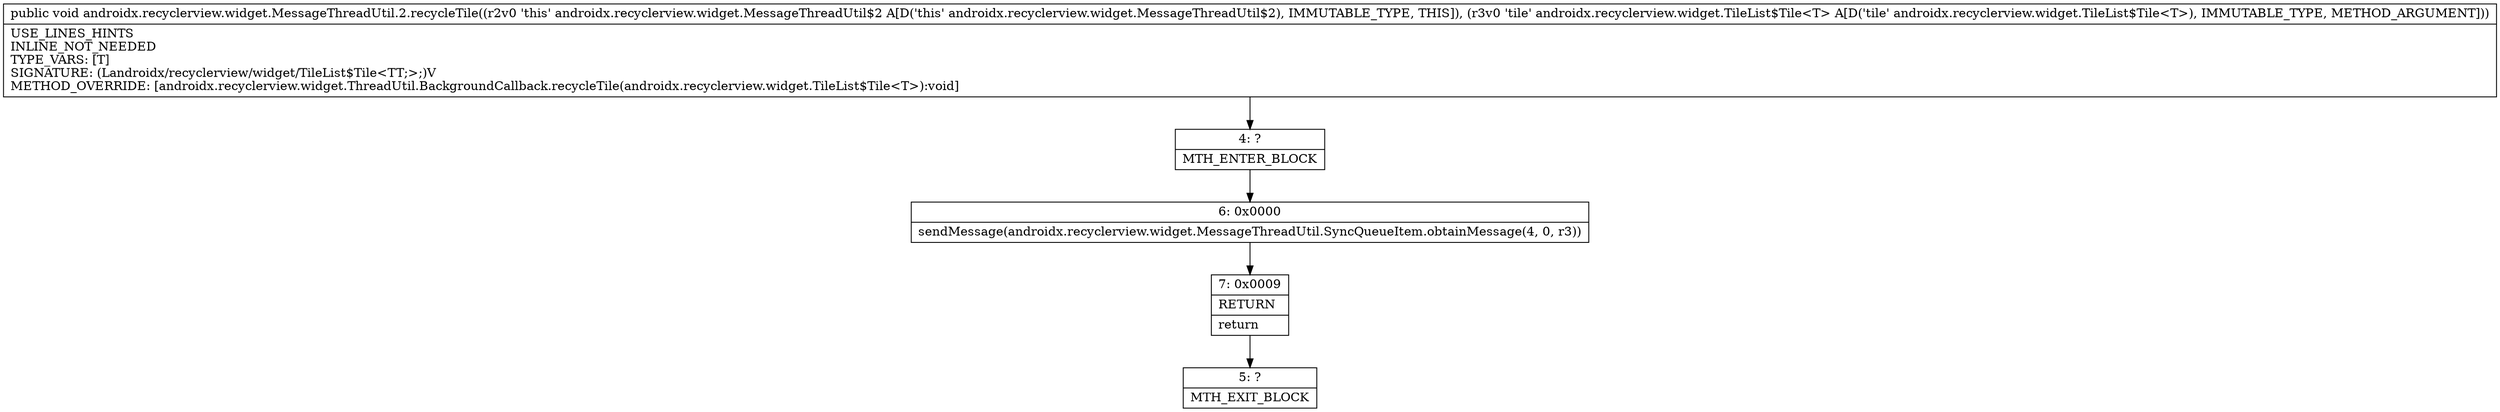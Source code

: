 digraph "CFG forandroidx.recyclerview.widget.MessageThreadUtil.2.recycleTile(Landroidx\/recyclerview\/widget\/TileList$Tile;)V" {
Node_4 [shape=record,label="{4\:\ ?|MTH_ENTER_BLOCK\l}"];
Node_6 [shape=record,label="{6\:\ 0x0000|sendMessage(androidx.recyclerview.widget.MessageThreadUtil.SyncQueueItem.obtainMessage(4, 0, r3))\l}"];
Node_7 [shape=record,label="{7\:\ 0x0009|RETURN\l|return\l}"];
Node_5 [shape=record,label="{5\:\ ?|MTH_EXIT_BLOCK\l}"];
MethodNode[shape=record,label="{public void androidx.recyclerview.widget.MessageThreadUtil.2.recycleTile((r2v0 'this' androidx.recyclerview.widget.MessageThreadUtil$2 A[D('this' androidx.recyclerview.widget.MessageThreadUtil$2), IMMUTABLE_TYPE, THIS]), (r3v0 'tile' androidx.recyclerview.widget.TileList$Tile\<T\> A[D('tile' androidx.recyclerview.widget.TileList$Tile\<T\>), IMMUTABLE_TYPE, METHOD_ARGUMENT]))  | USE_LINES_HINTS\lINLINE_NOT_NEEDED\lTYPE_VARS: [T]\lSIGNATURE: (Landroidx\/recyclerview\/widget\/TileList$Tile\<TT;\>;)V\lMETHOD_OVERRIDE: [androidx.recyclerview.widget.ThreadUtil.BackgroundCallback.recycleTile(androidx.recyclerview.widget.TileList$Tile\<T\>):void]\l}"];
MethodNode -> Node_4;Node_4 -> Node_6;
Node_6 -> Node_7;
Node_7 -> Node_5;
}


